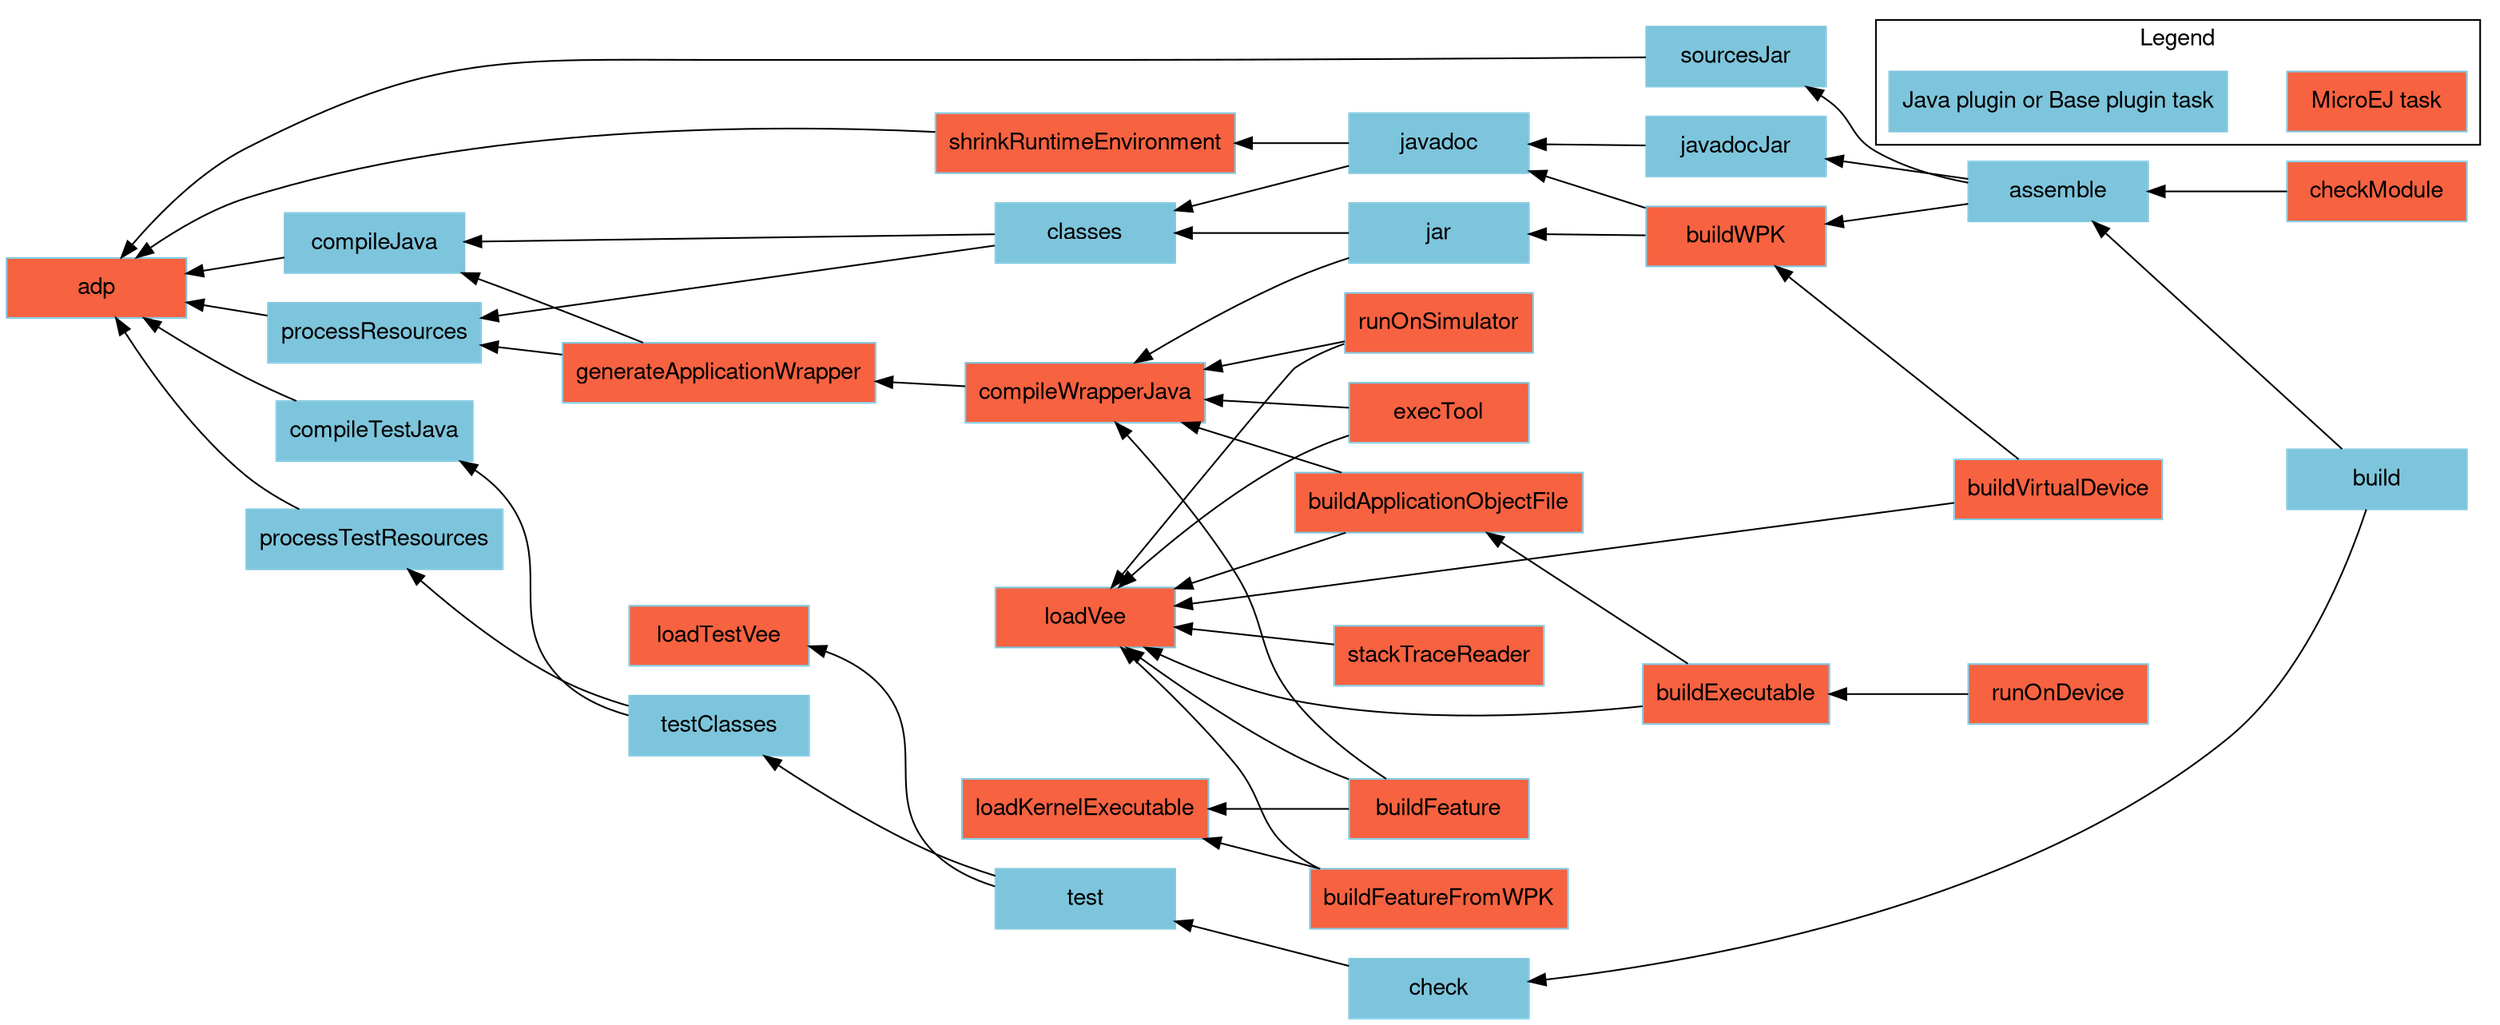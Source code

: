 digraph mygraph {
    rankdir="RL";
    bgcolor="transparent"
    fontname="Helvetica,Arial,sans-serif"
    node [
        shape = box
        width = 1.5
        color = "#7dc5dc"
        style = filled
        fontname="Helvetica,Arial,sans-serif"
    ]
    edge [fontname="Helvetica,Arial,sans-serif"]
    "adp" [fillcolor = "#f76241"]
    "checkModule" [fillcolor = "#f76241"]
    "loadKernelExecutable" [fillcolor = "#f76241"]
    "loadVee" [fillcolor = "#f76241"]
    "runOnSimulator" [fillcolor = "#f76241"]
    "buildWPK" [fillcolor = "#f76241"]
    "buildApplicationObjectFile" [fillcolor = "#f76241"]
    "buildExecutable" [fillcolor = "#f76241"]
    "buildVirtualDevice" [fillcolor = "#f76241"]
    "buildFeature" [fillcolor = "#f76241"]
    "runOnDevice" [fillcolor = "#f76241"]
    "execTool" [fillcolor = "#f76241"]
    "generateApplicationWrapper" [fillcolor = "#f76241"]
    "compileWrapperJava" [fillcolor = "#f76241"]
    "buildFeatureFromWPK" [fillcolor = "#f76241"]
    "shrinkRuntimeEnvironment" [fillcolor = "#f76241"]
    "loadTestVee" [fillcolor = "#f76241"]
    "stackTraceReader" [fillcolor = "#f76241"]
    "build" -> "check"
    "build" -> "assemble"
    "assemble" -> "buildWPK"
    "assemble" -> "javadocJar"
    "assemble" -> "sourcesJar"
    "buildWPK" -> "jar"
    "buildWPK" -> "javadoc"
    "generateApplicationWrapper" -> "processResources"
    "generateApplicationWrapper" -> "compileJava"
    "compileJava" -> "adp"
    "processResources" -> "adp"
    "jar" -> "classes"
    "jar" -> "compileWrapperJava"
    "classes" -> "compileJava"
    "classes" -> "processResources"
    "compileWrapperJava" -> "generateApplicationWrapper"
    "javadoc" -> "classes"
    "javadoc" -> "shrinkRuntimeEnvironment"
    "javadocJar" -> "javadoc"
    "sourcesJar" -> "adp"
    "shrinkRuntimeEnvironment" -> "adp"
    "runOnSimulator" -> "compileWrapperJava"
    "runOnSimulator" -> "loadVee"
    "runOnDevice" -> "buildExecutable"
    "buildExecutable" -> "buildApplicationObjectFile"
    "buildExecutable" -> "loadVee"
    "buildApplicationObjectFile" -> "compileWrapperJava"
    "buildApplicationObjectFile" -> "loadVee"
    "buildVirtualDevice" -> "loadVee"
    "buildVirtualDevice" -> "buildWPK"
    "buildFeature" -> "compileWrapperJava"
    "buildFeature" -> "loadKernelExecutable"
    "buildFeature" -> "loadVee"
    "execTool" -> "compileWrapperJava"
    "execTool" -> "loadVee"
    "buildFeatureFromWPK" -> "loadVee"
    "buildFeatureFromWPK" -> "loadKernelExecutable"
    "check" -> "test"
    "checkModule" -> "assemble"
    "test" -> "testClasses"
    "test" -> "loadTestVee"
    "compileTestJava" -> "adp"
    "testClasses" -> "compileTestJava"
    "testClasses" -> "processTestResources"
    "processTestResources" -> "adp"
    "stackTraceReader" -> "loadVee"
    
    subgraph cluster_legend {
        label="Legend";
        microej [fillcolor="#f76241" label="MicroEJ task"];
        java [fillcolor="#7dc5dc" label="Java plugin or Base plugin task"];
        microej -> java [style=invis];
        java -> microej [style=invis];
    }
}